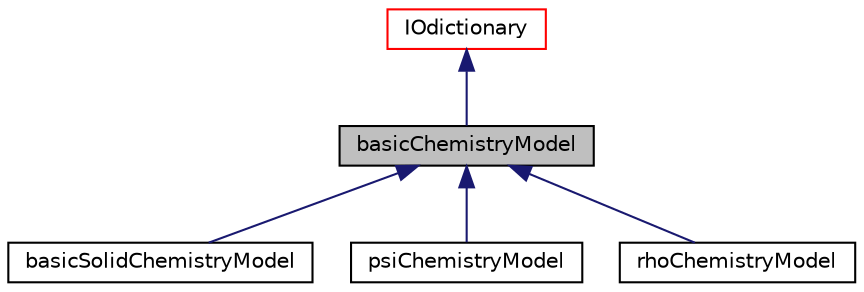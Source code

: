 digraph "basicChemistryModel"
{
  bgcolor="transparent";
  edge [fontname="Helvetica",fontsize="10",labelfontname="Helvetica",labelfontsize="10"];
  node [fontname="Helvetica",fontsize="10",shape=record];
  Node0 [label="basicChemistryModel",height=0.2,width=0.4,color="black", fillcolor="grey75", style="filled", fontcolor="black"];
  Node1 -> Node0 [dir="back",color="midnightblue",fontsize="10",style="solid",fontname="Helvetica"];
  Node1 [label="IOdictionary",height=0.2,width=0.4,color="red",URL="$a27265.html",tooltip="IOdictionary is derived from dictionary and IOobject to give the dictionary automatic IO functionalit..."];
  Node0 -> Node9 [dir="back",color="midnightblue",fontsize="10",style="solid",fontname="Helvetica"];
  Node9 [label="basicSolidChemistryModel",height=0.2,width=0.4,color="black",URL="$a31529.html",tooltip="Chemistry model for solid thermodynamics. "];
  Node0 -> Node10 [dir="back",color="midnightblue",fontsize="10",style="solid",fontname="Helvetica"];
  Node10 [label="psiChemistryModel",height=0.2,width=0.4,color="black",URL="$a31057.html",tooltip="Chemistry model for compressibility-based thermodynamics. "];
  Node0 -> Node11 [dir="back",color="midnightblue",fontsize="10",style="solid",fontname="Helvetica"];
  Node11 [label="rhoChemistryModel",height=0.2,width=0.4,color="black",URL="$a31061.html",tooltip="Chemistry model for density-based thermodynamics. "];
}

